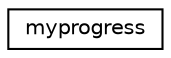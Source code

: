 digraph "Graphical Class Hierarchy"
{
  edge [fontname="Helvetica",fontsize="10",labelfontname="Helvetica",labelfontsize="10"];
  node [fontname="Helvetica",fontsize="10",shape=record];
  rankdir="LR";
  Node0 [label="myprogress",height=0.2,width=0.4,color="black", fillcolor="white", style="filled",URL="$structmyprogress.html"];
}
